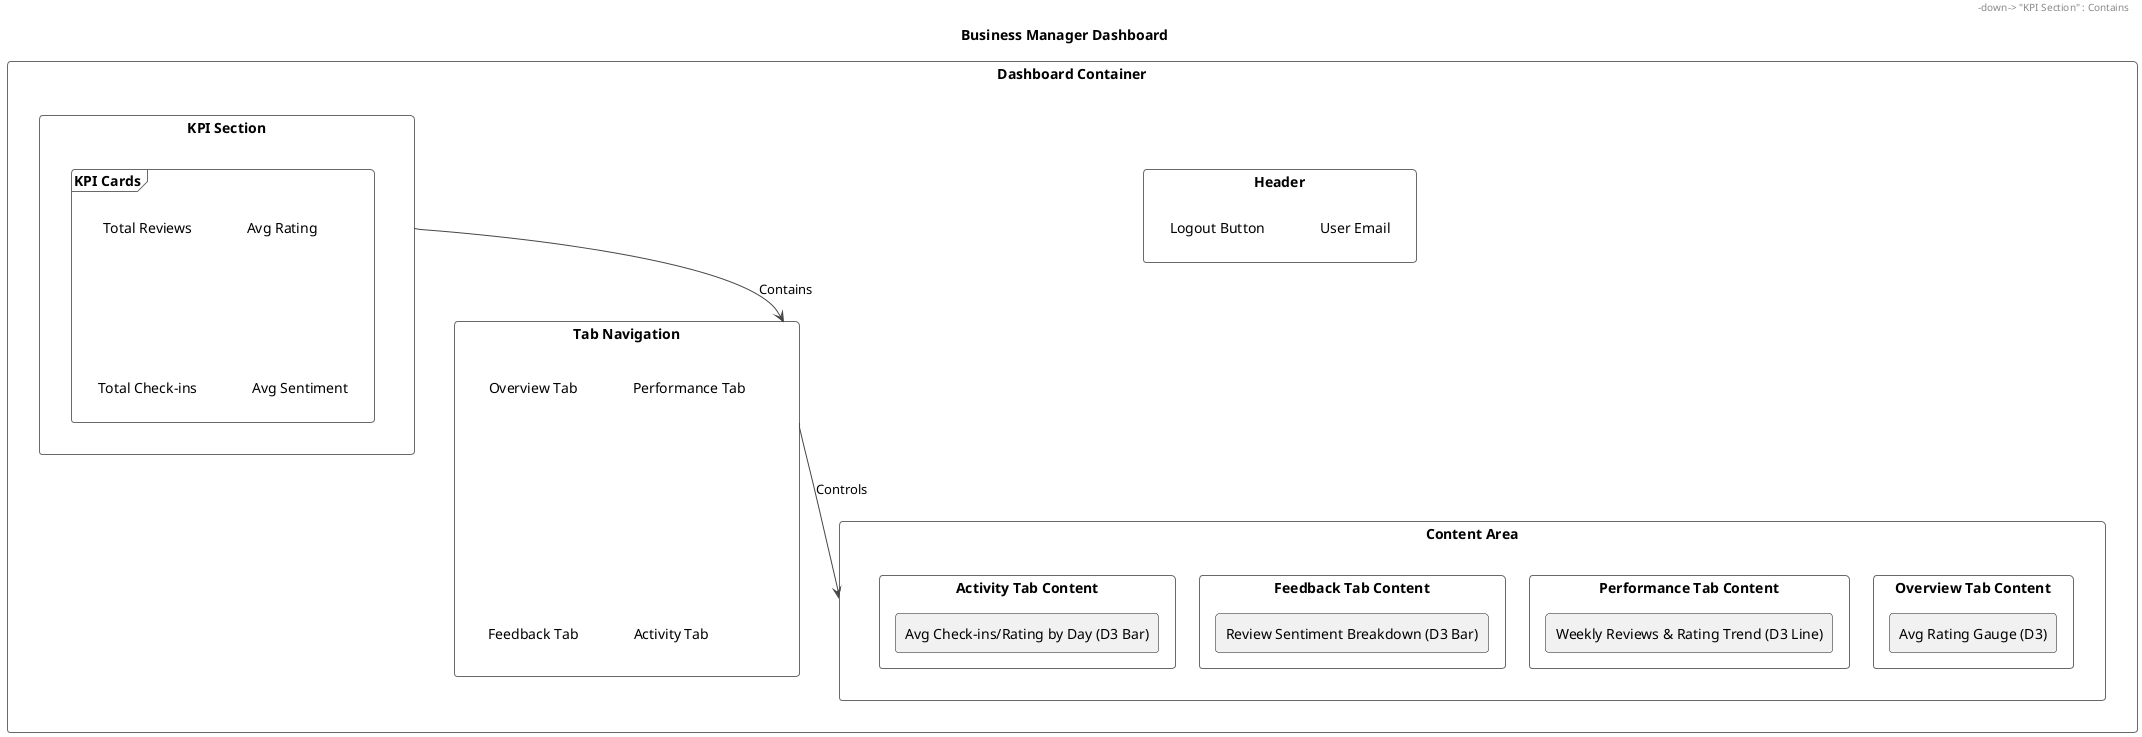@startuml Business Manager Dashboard

!theme vibrant

title Business Manager Dashboard

rectangle "Dashboard Container" {
    rectangle "Header" {
        label "User Email"
        label "Logout Button"
    }

    rectangle "KPI Section" {
        frame "KPI Cards" {
            label "Total Reviews"
            label "Avg Rating"
            label "Total Check-ins"
            label "Avg Sentiment"
        }
    }

    rectangle "Tab Navigation" {
        label "Overview Tab"
        label "Performance Tab"
        label "Feedback Tab"
        label "Activity Tab"
    }

    rectangle "Content Area" {
        rectangle "Overview Tab Content" {
            rectangle "Avg Rating Gauge (D3)"
        }
        rectangle "Performance Tab Content" {
            rectangle "Weekly Reviews & Rating Trend (D3 Line)"
        }
        rectangle "Feedback Tab Content" {
            rectangle "Review Sentiment Breakdown (D3 Bar)"
        }
        rectangle "Activity Tab Content" {
            rectangle "Avg Check-ins/Rating by Day (D3 Bar)"
        }
    }
}

Header -down-> "KPI Section" : Contains
"KPI Section" -down-> "Tab Navigation" : Contains
"Tab Navigation" -down-> "Content Area" : Controls

@enduml 